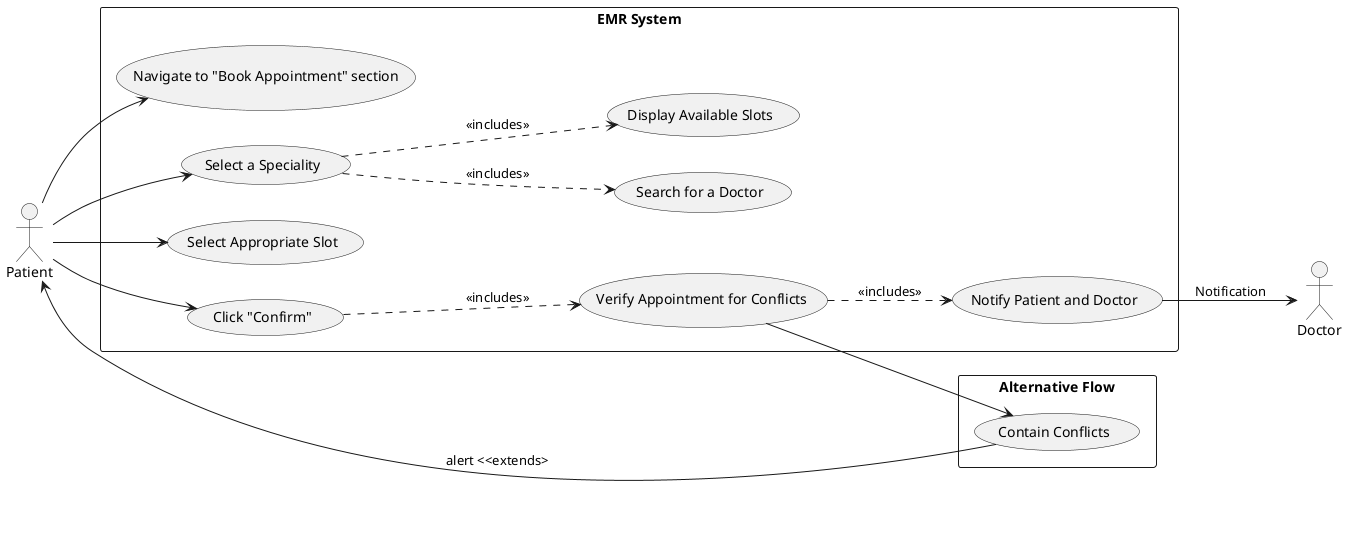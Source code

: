 @startuml
left to right direction
actor Patient as p
actor Doctor as d

rectangle "EMR System" {
    p --> (Navigate to "Book Appointment" section)
    p --> (Select a Speciality)
    (Select a Speciality) ..> (Search for a Doctor): <<includes>>
    (Select a Speciality) ..> (Display Available Slots): <<includes>>
    p --> (Select Appropriate Slot)
    p --> (Click "Confirm")
    (Click "Confirm") ..> (Verify Appointment for Conflicts): <<includes>>
    (Verify Appointment for Conflicts) ..> (Notify Patient and Doctor): <<includes>>
    (Notify Patient and Doctor) --> d: Notification
}

rectangle "Alternative Flow" {
    (Verify Appointment for Conflicts) --> (Contain Conflicts)
    p <-- (Contain Conflicts) : alert <<extends>
}
@enduml
